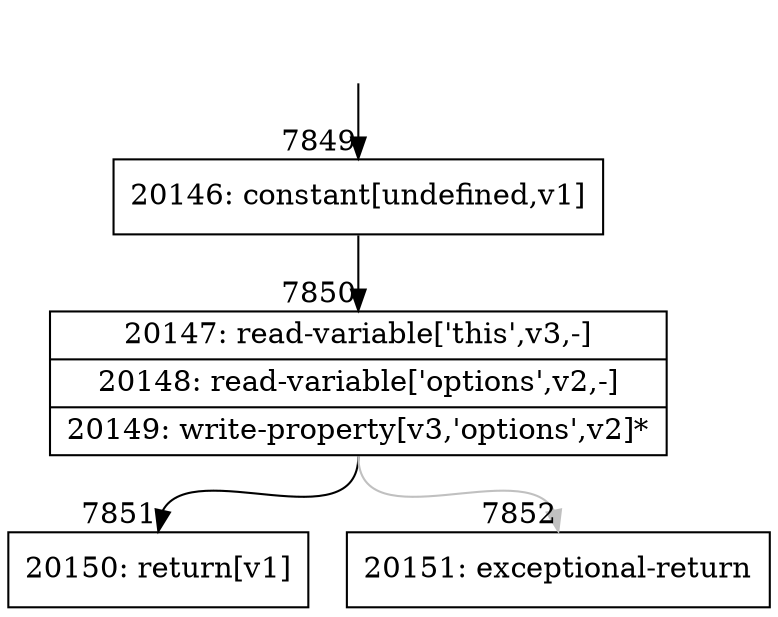 digraph {
rankdir="TD"
BB_entry584[shape=none,label=""];
BB_entry584 -> BB7849 [tailport=s, headport=n, headlabel="    7849"]
BB7849 [shape=record label="{20146: constant[undefined,v1]}" ] 
BB7849 -> BB7850 [tailport=s, headport=n, headlabel="      7850"]
BB7850 [shape=record label="{20147: read-variable['this',v3,-]|20148: read-variable['options',v2,-]|20149: write-property[v3,'options',v2]*}" ] 
BB7850 -> BB7851 [tailport=s, headport=n, headlabel="      7851"]
BB7850 -> BB7852 [tailport=s, headport=n, color=gray, headlabel="      7852"]
BB7851 [shape=record label="{20150: return[v1]}" ] 
BB7852 [shape=record label="{20151: exceptional-return}" ] 
//#$~ 12450
}
